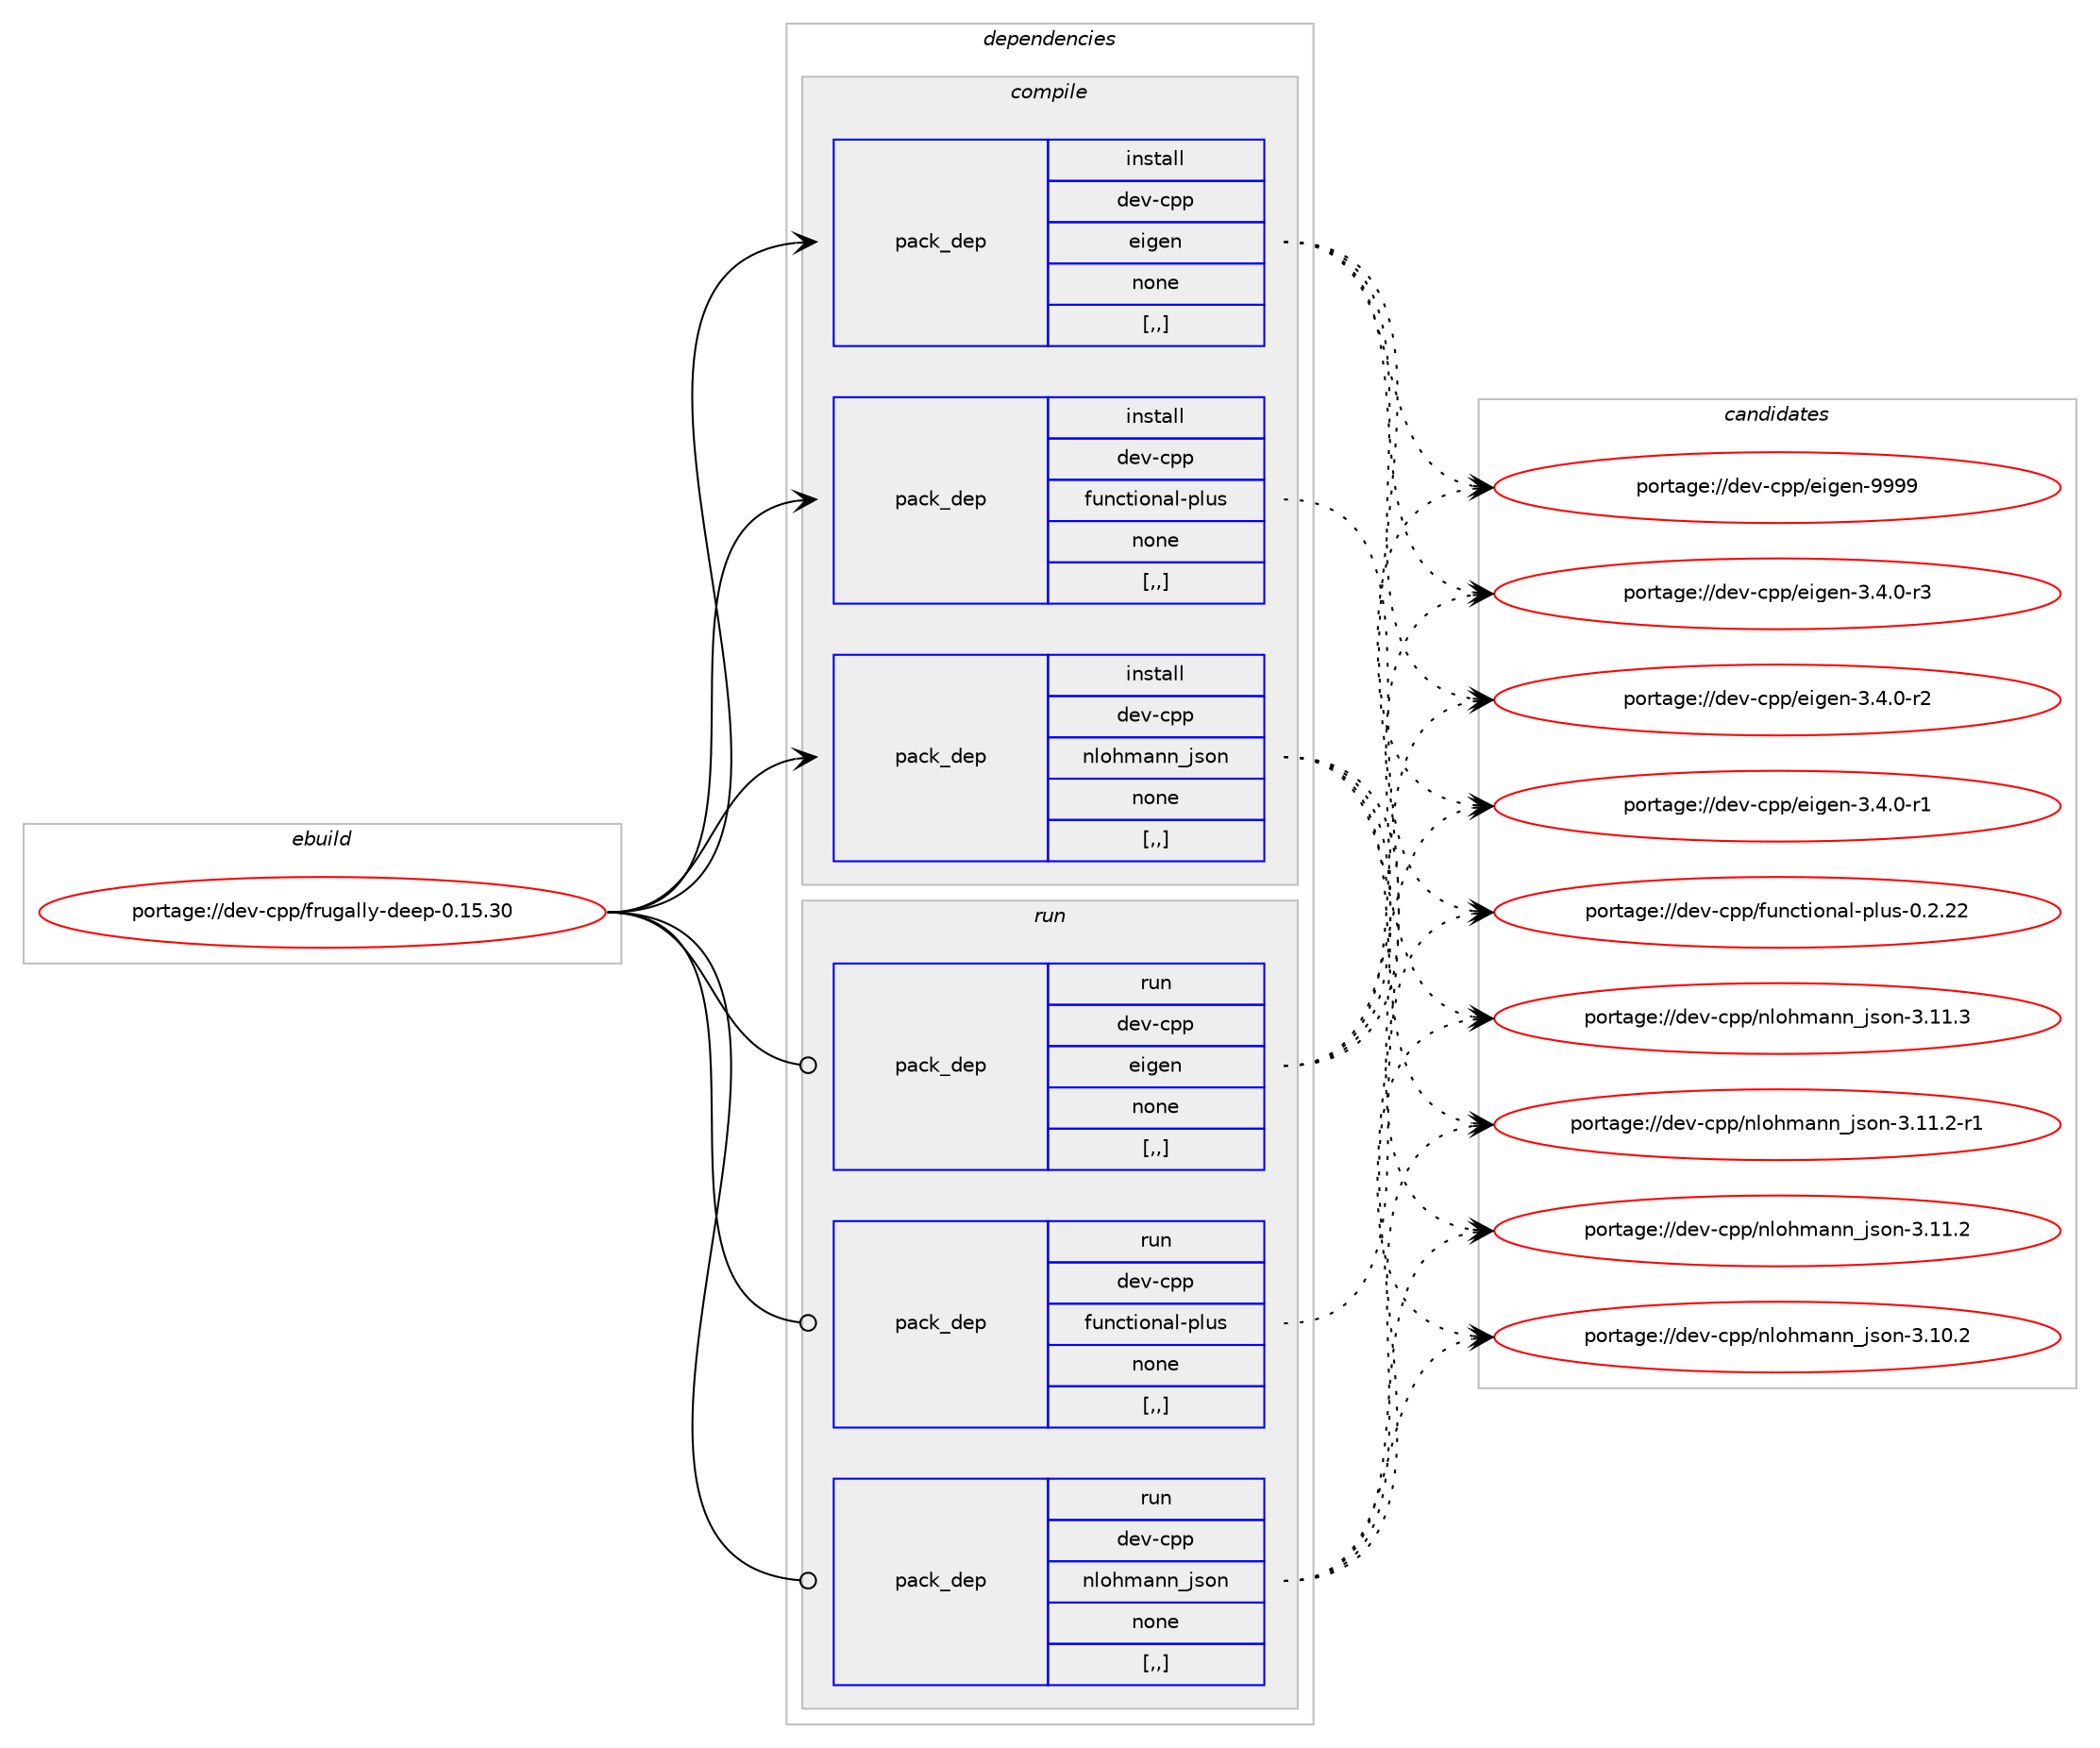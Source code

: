 digraph prolog {

# *************
# Graph options
# *************

newrank=true;
concentrate=true;
compound=true;
graph [rankdir=LR,fontname=Helvetica,fontsize=10,ranksep=1.5];#, ranksep=2.5, nodesep=0.2];
edge  [arrowhead=vee];
node  [fontname=Helvetica,fontsize=10];

# **********
# The ebuild
# **********

subgraph cluster_leftcol {
color=gray;
label=<<i>ebuild</i>>;
id [label="portage://dev-cpp/frugally-deep-0.15.30", color=red, width=4, href="../dev-cpp/frugally-deep-0.15.30.svg"];
}

# ****************
# The dependencies
# ****************

subgraph cluster_midcol {
color=gray;
label=<<i>dependencies</i>>;
subgraph cluster_compile {
fillcolor="#eeeeee";
style=filled;
label=<<i>compile</i>>;
subgraph pack407355 {
dependency558696 [label=<<TABLE BORDER="0" CELLBORDER="1" CELLSPACING="0" CELLPADDING="4" WIDTH="220"><TR><TD ROWSPAN="6" CELLPADDING="30">pack_dep</TD></TR><TR><TD WIDTH="110">install</TD></TR><TR><TD>dev-cpp</TD></TR><TR><TD>eigen</TD></TR><TR><TD>none</TD></TR><TR><TD>[,,]</TD></TR></TABLE>>, shape=none, color=blue];
}
id:e -> dependency558696:w [weight=20,style="solid",arrowhead="vee"];
subgraph pack407356 {
dependency558697 [label=<<TABLE BORDER="0" CELLBORDER="1" CELLSPACING="0" CELLPADDING="4" WIDTH="220"><TR><TD ROWSPAN="6" CELLPADDING="30">pack_dep</TD></TR><TR><TD WIDTH="110">install</TD></TR><TR><TD>dev-cpp</TD></TR><TR><TD>functional-plus</TD></TR><TR><TD>none</TD></TR><TR><TD>[,,]</TD></TR></TABLE>>, shape=none, color=blue];
}
id:e -> dependency558697:w [weight=20,style="solid",arrowhead="vee"];
subgraph pack407357 {
dependency558698 [label=<<TABLE BORDER="0" CELLBORDER="1" CELLSPACING="0" CELLPADDING="4" WIDTH="220"><TR><TD ROWSPAN="6" CELLPADDING="30">pack_dep</TD></TR><TR><TD WIDTH="110">install</TD></TR><TR><TD>dev-cpp</TD></TR><TR><TD>nlohmann_json</TD></TR><TR><TD>none</TD></TR><TR><TD>[,,]</TD></TR></TABLE>>, shape=none, color=blue];
}
id:e -> dependency558698:w [weight=20,style="solid",arrowhead="vee"];
}
subgraph cluster_compileandrun {
fillcolor="#eeeeee";
style=filled;
label=<<i>compile and run</i>>;
}
subgraph cluster_run {
fillcolor="#eeeeee";
style=filled;
label=<<i>run</i>>;
subgraph pack407358 {
dependency558699 [label=<<TABLE BORDER="0" CELLBORDER="1" CELLSPACING="0" CELLPADDING="4" WIDTH="220"><TR><TD ROWSPAN="6" CELLPADDING="30">pack_dep</TD></TR><TR><TD WIDTH="110">run</TD></TR><TR><TD>dev-cpp</TD></TR><TR><TD>eigen</TD></TR><TR><TD>none</TD></TR><TR><TD>[,,]</TD></TR></TABLE>>, shape=none, color=blue];
}
id:e -> dependency558699:w [weight=20,style="solid",arrowhead="odot"];
subgraph pack407359 {
dependency558700 [label=<<TABLE BORDER="0" CELLBORDER="1" CELLSPACING="0" CELLPADDING="4" WIDTH="220"><TR><TD ROWSPAN="6" CELLPADDING="30">pack_dep</TD></TR><TR><TD WIDTH="110">run</TD></TR><TR><TD>dev-cpp</TD></TR><TR><TD>functional-plus</TD></TR><TR><TD>none</TD></TR><TR><TD>[,,]</TD></TR></TABLE>>, shape=none, color=blue];
}
id:e -> dependency558700:w [weight=20,style="solid",arrowhead="odot"];
subgraph pack407360 {
dependency558701 [label=<<TABLE BORDER="0" CELLBORDER="1" CELLSPACING="0" CELLPADDING="4" WIDTH="220"><TR><TD ROWSPAN="6" CELLPADDING="30">pack_dep</TD></TR><TR><TD WIDTH="110">run</TD></TR><TR><TD>dev-cpp</TD></TR><TR><TD>nlohmann_json</TD></TR><TR><TD>none</TD></TR><TR><TD>[,,]</TD></TR></TABLE>>, shape=none, color=blue];
}
id:e -> dependency558701:w [weight=20,style="solid",arrowhead="odot"];
}
}

# **************
# The candidates
# **************

subgraph cluster_choices {
rank=same;
color=gray;
label=<<i>candidates</i>>;

subgraph choice407355 {
color=black;
nodesep=1;
choice1001011184599112112471011051031011104557575757 [label="portage://dev-cpp/eigen-9999", color=red, width=4,href="../dev-cpp/eigen-9999.svg"];
choice1001011184599112112471011051031011104551465246484511451 [label="portage://dev-cpp/eigen-3.4.0-r3", color=red, width=4,href="../dev-cpp/eigen-3.4.0-r3.svg"];
choice1001011184599112112471011051031011104551465246484511450 [label="portage://dev-cpp/eigen-3.4.0-r2", color=red, width=4,href="../dev-cpp/eigen-3.4.0-r2.svg"];
choice1001011184599112112471011051031011104551465246484511449 [label="portage://dev-cpp/eigen-3.4.0-r1", color=red, width=4,href="../dev-cpp/eigen-3.4.0-r1.svg"];
dependency558696:e -> choice1001011184599112112471011051031011104557575757:w [style=dotted,weight="100"];
dependency558696:e -> choice1001011184599112112471011051031011104551465246484511451:w [style=dotted,weight="100"];
dependency558696:e -> choice1001011184599112112471011051031011104551465246484511450:w [style=dotted,weight="100"];
dependency558696:e -> choice1001011184599112112471011051031011104551465246484511449:w [style=dotted,weight="100"];
}
subgraph choice407356 {
color=black;
nodesep=1;
choice10010111845991121124710211711099116105111110971084511210811711545484650465050 [label="portage://dev-cpp/functional-plus-0.2.22", color=red, width=4,href="../dev-cpp/functional-plus-0.2.22.svg"];
dependency558697:e -> choice10010111845991121124710211711099116105111110971084511210811711545484650465050:w [style=dotted,weight="100"];
}
subgraph choice407357 {
color=black;
nodesep=1;
choice100101118459911211247110108111104109971101109510611511111045514649494651 [label="portage://dev-cpp/nlohmann_json-3.11.3", color=red, width=4,href="../dev-cpp/nlohmann_json-3.11.3.svg"];
choice1001011184599112112471101081111041099711011095106115111110455146494946504511449 [label="portage://dev-cpp/nlohmann_json-3.11.2-r1", color=red, width=4,href="../dev-cpp/nlohmann_json-3.11.2-r1.svg"];
choice100101118459911211247110108111104109971101109510611511111045514649494650 [label="portage://dev-cpp/nlohmann_json-3.11.2", color=red, width=4,href="../dev-cpp/nlohmann_json-3.11.2.svg"];
choice100101118459911211247110108111104109971101109510611511111045514649484650 [label="portage://dev-cpp/nlohmann_json-3.10.2", color=red, width=4,href="../dev-cpp/nlohmann_json-3.10.2.svg"];
dependency558698:e -> choice100101118459911211247110108111104109971101109510611511111045514649494651:w [style=dotted,weight="100"];
dependency558698:e -> choice1001011184599112112471101081111041099711011095106115111110455146494946504511449:w [style=dotted,weight="100"];
dependency558698:e -> choice100101118459911211247110108111104109971101109510611511111045514649494650:w [style=dotted,weight="100"];
dependency558698:e -> choice100101118459911211247110108111104109971101109510611511111045514649484650:w [style=dotted,weight="100"];
}
subgraph choice407358 {
color=black;
nodesep=1;
choice1001011184599112112471011051031011104557575757 [label="portage://dev-cpp/eigen-9999", color=red, width=4,href="../dev-cpp/eigen-9999.svg"];
choice1001011184599112112471011051031011104551465246484511451 [label="portage://dev-cpp/eigen-3.4.0-r3", color=red, width=4,href="../dev-cpp/eigen-3.4.0-r3.svg"];
choice1001011184599112112471011051031011104551465246484511450 [label="portage://dev-cpp/eigen-3.4.0-r2", color=red, width=4,href="../dev-cpp/eigen-3.4.0-r2.svg"];
choice1001011184599112112471011051031011104551465246484511449 [label="portage://dev-cpp/eigen-3.4.0-r1", color=red, width=4,href="../dev-cpp/eigen-3.4.0-r1.svg"];
dependency558699:e -> choice1001011184599112112471011051031011104557575757:w [style=dotted,weight="100"];
dependency558699:e -> choice1001011184599112112471011051031011104551465246484511451:w [style=dotted,weight="100"];
dependency558699:e -> choice1001011184599112112471011051031011104551465246484511450:w [style=dotted,weight="100"];
dependency558699:e -> choice1001011184599112112471011051031011104551465246484511449:w [style=dotted,weight="100"];
}
subgraph choice407359 {
color=black;
nodesep=1;
choice10010111845991121124710211711099116105111110971084511210811711545484650465050 [label="portage://dev-cpp/functional-plus-0.2.22", color=red, width=4,href="../dev-cpp/functional-plus-0.2.22.svg"];
dependency558700:e -> choice10010111845991121124710211711099116105111110971084511210811711545484650465050:w [style=dotted,weight="100"];
}
subgraph choice407360 {
color=black;
nodesep=1;
choice100101118459911211247110108111104109971101109510611511111045514649494651 [label="portage://dev-cpp/nlohmann_json-3.11.3", color=red, width=4,href="../dev-cpp/nlohmann_json-3.11.3.svg"];
choice1001011184599112112471101081111041099711011095106115111110455146494946504511449 [label="portage://dev-cpp/nlohmann_json-3.11.2-r1", color=red, width=4,href="../dev-cpp/nlohmann_json-3.11.2-r1.svg"];
choice100101118459911211247110108111104109971101109510611511111045514649494650 [label="portage://dev-cpp/nlohmann_json-3.11.2", color=red, width=4,href="../dev-cpp/nlohmann_json-3.11.2.svg"];
choice100101118459911211247110108111104109971101109510611511111045514649484650 [label="portage://dev-cpp/nlohmann_json-3.10.2", color=red, width=4,href="../dev-cpp/nlohmann_json-3.10.2.svg"];
dependency558701:e -> choice100101118459911211247110108111104109971101109510611511111045514649494651:w [style=dotted,weight="100"];
dependency558701:e -> choice1001011184599112112471101081111041099711011095106115111110455146494946504511449:w [style=dotted,weight="100"];
dependency558701:e -> choice100101118459911211247110108111104109971101109510611511111045514649494650:w [style=dotted,weight="100"];
dependency558701:e -> choice100101118459911211247110108111104109971101109510611511111045514649484650:w [style=dotted,weight="100"];
}
}

}
